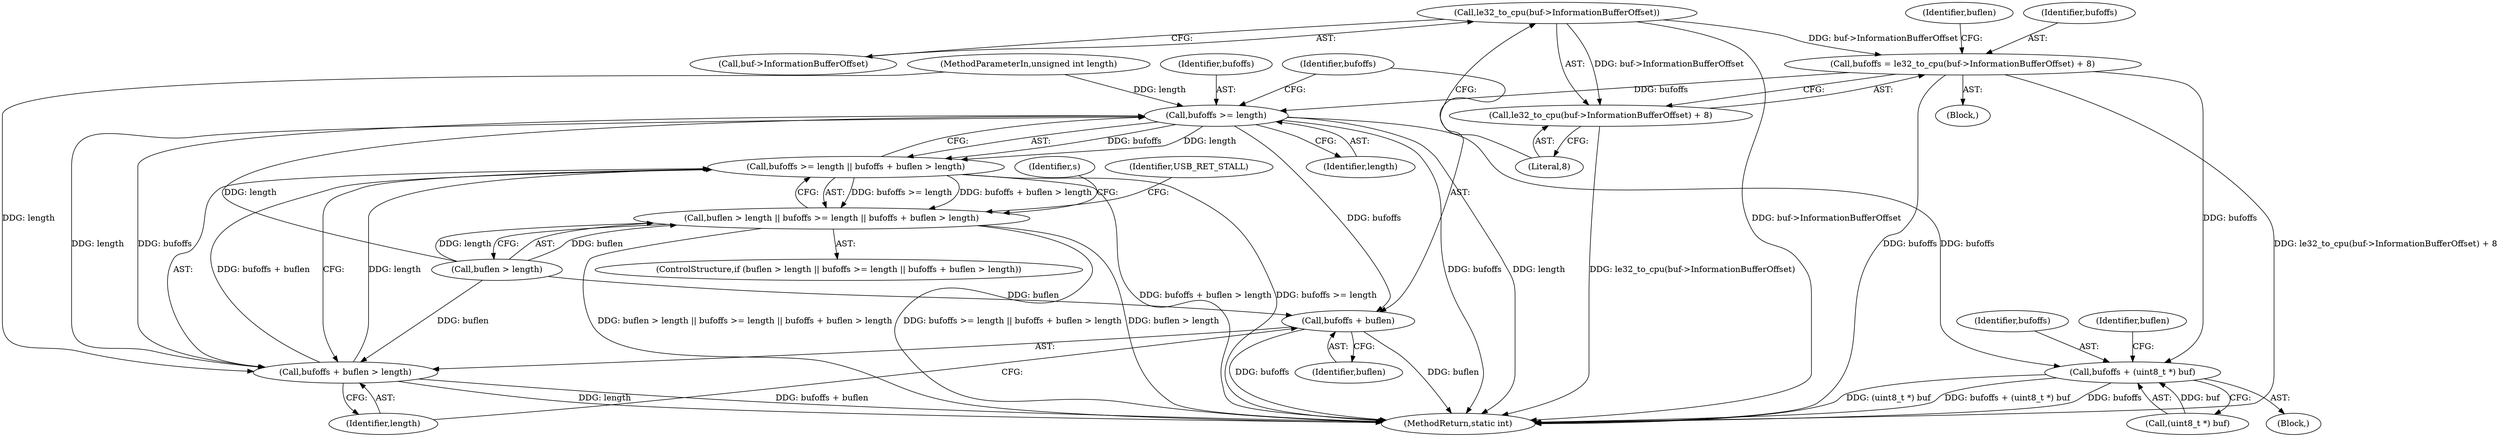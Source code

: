 digraph "0_qemu_fe3c546c5ff2a6210f9a4d8561cc64051ca8603e@pointer" {
"1000117" [label="(Call,le32_to_cpu(buf->InformationBufferOffset))"];
"1000114" [label="(Call,bufoffs = le32_to_cpu(buf->InformationBufferOffset) + 8)"];
"1000134" [label="(Call,bufoffs >= length)"];
"1000133" [label="(Call,bufoffs >= length || bufoffs + buflen > length)"];
"1000129" [label="(Call,buflen > length || bufoffs >= length || bufoffs + buflen > length)"];
"1000137" [label="(Call,bufoffs + buflen > length)"];
"1000138" [label="(Call,bufoffs + buflen)"];
"1000153" [label="(Call,bufoffs + (uint8_t *) buf)"];
"1000116" [label="(Call,le32_to_cpu(buf->InformationBufferOffset) + 8)"];
"1000154" [label="(Identifier,bufoffs)"];
"1000259" [label="(MethodReturn,static int)"];
"1000141" [label="(Identifier,length)"];
"1000117" [label="(Call,le32_to_cpu(buf->InformationBufferOffset))"];
"1000138" [label="(Call,bufoffs + buflen)"];
"1000140" [label="(Identifier,buflen)"];
"1000153" [label="(Call,bufoffs + (uint8_t *) buf)"];
"1000115" [label="(Identifier,bufoffs)"];
"1000123" [label="(Identifier,buflen)"];
"1000118" [label="(Call,buf->InformationBufferOffset)"];
"1000155" [label="(Call,(uint8_t *) buf)"];
"1000136" [label="(Identifier,length)"];
"1000135" [label="(Identifier,bufoffs)"];
"1000129" [label="(Call,buflen > length || bufoffs >= length || bufoffs + buflen > length)"];
"1000106" [label="(MethodParameterIn,unsigned int length)"];
"1000133" [label="(Call,bufoffs >= length || bufoffs + buflen > length)"];
"1000107" [label="(Block,)"];
"1000134" [label="(Call,bufoffs >= length)"];
"1000128" [label="(ControlStructure,if (buflen > length || bufoffs >= length || bufoffs + buflen > length))"];
"1000152" [label="(Block,)"];
"1000116" [label="(Call,le32_to_cpu(buf->InformationBufferOffset) + 8)"];
"1000139" [label="(Identifier,bufoffs)"];
"1000137" [label="(Call,bufoffs + buflen > length)"];
"1000114" [label="(Call,bufoffs = le32_to_cpu(buf->InformationBufferOffset) + 8)"];
"1000146" [label="(Identifier,s)"];
"1000130" [label="(Call,buflen > length)"];
"1000159" [label="(Identifier,buflen)"];
"1000121" [label="(Literal,8)"];
"1000144" [label="(Identifier,USB_RET_STALL)"];
"1000117" -> "1000116"  [label="AST: "];
"1000117" -> "1000118"  [label="CFG: "];
"1000118" -> "1000117"  [label="AST: "];
"1000121" -> "1000117"  [label="CFG: "];
"1000117" -> "1000259"  [label="DDG: buf->InformationBufferOffset"];
"1000117" -> "1000114"  [label="DDG: buf->InformationBufferOffset"];
"1000117" -> "1000116"  [label="DDG: buf->InformationBufferOffset"];
"1000114" -> "1000107"  [label="AST: "];
"1000114" -> "1000116"  [label="CFG: "];
"1000115" -> "1000114"  [label="AST: "];
"1000116" -> "1000114"  [label="AST: "];
"1000123" -> "1000114"  [label="CFG: "];
"1000114" -> "1000259"  [label="DDG: bufoffs"];
"1000114" -> "1000259"  [label="DDG: le32_to_cpu(buf->InformationBufferOffset) + 8"];
"1000114" -> "1000134"  [label="DDG: bufoffs"];
"1000114" -> "1000153"  [label="DDG: bufoffs"];
"1000134" -> "1000133"  [label="AST: "];
"1000134" -> "1000136"  [label="CFG: "];
"1000135" -> "1000134"  [label="AST: "];
"1000136" -> "1000134"  [label="AST: "];
"1000139" -> "1000134"  [label="CFG: "];
"1000133" -> "1000134"  [label="CFG: "];
"1000134" -> "1000259"  [label="DDG: bufoffs"];
"1000134" -> "1000259"  [label="DDG: length"];
"1000134" -> "1000133"  [label="DDG: bufoffs"];
"1000134" -> "1000133"  [label="DDG: length"];
"1000130" -> "1000134"  [label="DDG: length"];
"1000106" -> "1000134"  [label="DDG: length"];
"1000134" -> "1000137"  [label="DDG: bufoffs"];
"1000134" -> "1000137"  [label="DDG: length"];
"1000134" -> "1000138"  [label="DDG: bufoffs"];
"1000134" -> "1000153"  [label="DDG: bufoffs"];
"1000133" -> "1000129"  [label="AST: "];
"1000133" -> "1000137"  [label="CFG: "];
"1000137" -> "1000133"  [label="AST: "];
"1000129" -> "1000133"  [label="CFG: "];
"1000133" -> "1000259"  [label="DDG: bufoffs >= length"];
"1000133" -> "1000259"  [label="DDG: bufoffs + buflen > length"];
"1000133" -> "1000129"  [label="DDG: bufoffs >= length"];
"1000133" -> "1000129"  [label="DDG: bufoffs + buflen > length"];
"1000137" -> "1000133"  [label="DDG: bufoffs + buflen"];
"1000137" -> "1000133"  [label="DDG: length"];
"1000129" -> "1000128"  [label="AST: "];
"1000129" -> "1000130"  [label="CFG: "];
"1000130" -> "1000129"  [label="AST: "];
"1000144" -> "1000129"  [label="CFG: "];
"1000146" -> "1000129"  [label="CFG: "];
"1000129" -> "1000259"  [label="DDG: bufoffs >= length || bufoffs + buflen > length"];
"1000129" -> "1000259"  [label="DDG: buflen > length"];
"1000129" -> "1000259"  [label="DDG: buflen > length || bufoffs >= length || bufoffs + buflen > length"];
"1000130" -> "1000129"  [label="DDG: buflen"];
"1000130" -> "1000129"  [label="DDG: length"];
"1000137" -> "1000141"  [label="CFG: "];
"1000138" -> "1000137"  [label="AST: "];
"1000141" -> "1000137"  [label="AST: "];
"1000137" -> "1000259"  [label="DDG: bufoffs + buflen"];
"1000137" -> "1000259"  [label="DDG: length"];
"1000130" -> "1000137"  [label="DDG: buflen"];
"1000106" -> "1000137"  [label="DDG: length"];
"1000138" -> "1000140"  [label="CFG: "];
"1000139" -> "1000138"  [label="AST: "];
"1000140" -> "1000138"  [label="AST: "];
"1000141" -> "1000138"  [label="CFG: "];
"1000138" -> "1000259"  [label="DDG: bufoffs"];
"1000138" -> "1000259"  [label="DDG: buflen"];
"1000130" -> "1000138"  [label="DDG: buflen"];
"1000153" -> "1000152"  [label="AST: "];
"1000153" -> "1000155"  [label="CFG: "];
"1000154" -> "1000153"  [label="AST: "];
"1000155" -> "1000153"  [label="AST: "];
"1000159" -> "1000153"  [label="CFG: "];
"1000153" -> "1000259"  [label="DDG: (uint8_t *) buf"];
"1000153" -> "1000259"  [label="DDG: bufoffs + (uint8_t *) buf"];
"1000153" -> "1000259"  [label="DDG: bufoffs"];
"1000155" -> "1000153"  [label="DDG: buf"];
"1000116" -> "1000121"  [label="CFG: "];
"1000121" -> "1000116"  [label="AST: "];
"1000116" -> "1000259"  [label="DDG: le32_to_cpu(buf->InformationBufferOffset)"];
}
